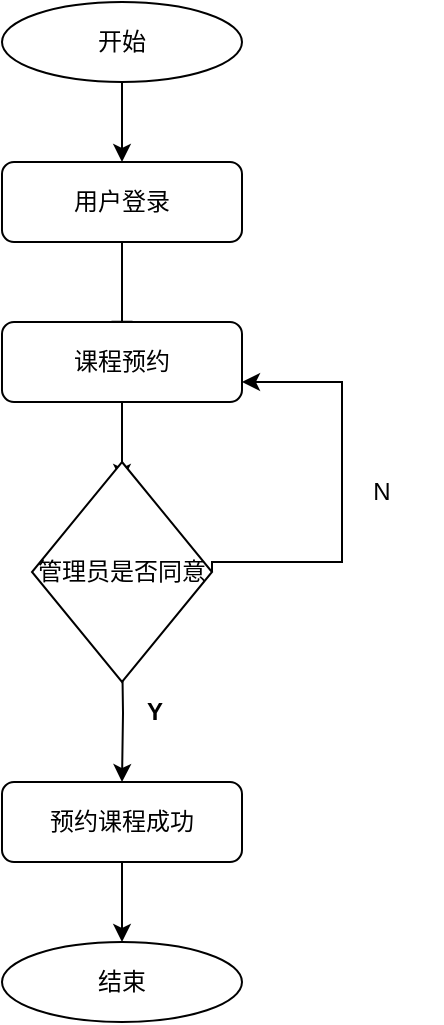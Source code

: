 <mxfile version="21.2.3" type="github">
  <diagram id="C5RBs43oDa-KdzZeNtuy" name="Page-1">
    <mxGraphModel dx="1050" dy="549" grid="1" gridSize="10" guides="1" tooltips="1" connect="1" arrows="1" fold="1" page="1" pageScale="1" pageWidth="827" pageHeight="1169" math="0" shadow="0">
      <root>
        <mxCell id="WIyWlLk6GJQsqaUBKTNV-0" />
        <mxCell id="WIyWlLk6GJQsqaUBKTNV-1" parent="WIyWlLk6GJQsqaUBKTNV-0" />
        <mxCell id="WIyWlLk6GJQsqaUBKTNV-2" value="" style="rounded=0;html=1;jettySize=auto;orthogonalLoop=1;fontSize=11;endArrow=block;endFill=0;endSize=8;strokeWidth=1;shadow=0;labelBackgroundColor=none;edgeStyle=orthogonalEdgeStyle;" parent="WIyWlLk6GJQsqaUBKTNV-1" source="WIyWlLk6GJQsqaUBKTNV-3" edge="1">
          <mxGeometry relative="1" as="geometry">
            <mxPoint x="220" y="170" as="targetPoint" />
          </mxGeometry>
        </mxCell>
        <mxCell id="WIyWlLk6GJQsqaUBKTNV-3" value="用户登录" style="rounded=1;whiteSpace=wrap;html=1;fontSize=12;glass=0;strokeWidth=1;shadow=0;" parent="WIyWlLk6GJQsqaUBKTNV-1" vertex="1">
          <mxGeometry x="160" y="80" width="120" height="40" as="geometry" />
        </mxCell>
        <mxCell id="FLG309ggh5xhJLuZOqNJ-2" style="edgeStyle=orthogonalEdgeStyle;rounded=0;orthogonalLoop=1;jettySize=auto;html=1;entryX=0.5;entryY=0;entryDx=0;entryDy=0;" parent="WIyWlLk6GJQsqaUBKTNV-1" source="FLG309ggh5xhJLuZOqNJ-0" target="WIyWlLk6GJQsqaUBKTNV-3" edge="1">
          <mxGeometry relative="1" as="geometry" />
        </mxCell>
        <mxCell id="FLG309ggh5xhJLuZOqNJ-0" value="开始" style="ellipse;whiteSpace=wrap;html=1;" parent="WIyWlLk6GJQsqaUBKTNV-1" vertex="1">
          <mxGeometry x="160" width="120" height="40" as="geometry" />
        </mxCell>
        <mxCell id="FLG309ggh5xhJLuZOqNJ-6" style="edgeStyle=orthogonalEdgeStyle;rounded=0;orthogonalLoop=1;jettySize=auto;html=1;" parent="WIyWlLk6GJQsqaUBKTNV-1" source="FLG309ggh5xhJLuZOqNJ-4" edge="1">
          <mxGeometry relative="1" as="geometry">
            <mxPoint x="220" y="240" as="targetPoint" />
          </mxGeometry>
        </mxCell>
        <mxCell id="FLG309ggh5xhJLuZOqNJ-4" value="课程预约" style="rounded=1;whiteSpace=wrap;html=1;fontSize=12;glass=0;strokeWidth=1;shadow=0;" parent="WIyWlLk6GJQsqaUBKTNV-1" vertex="1">
          <mxGeometry x="160" y="160" width="120" height="40" as="geometry" />
        </mxCell>
        <mxCell id="FLG309ggh5xhJLuZOqNJ-31" value="" style="edgeStyle=orthogonalEdgeStyle;rounded=0;orthogonalLoop=1;jettySize=auto;html=1;" parent="WIyWlLk6GJQsqaUBKTNV-1" source="FLG309ggh5xhJLuZOqNJ-8" target="FLG309ggh5xhJLuZOqNJ-30" edge="1">
          <mxGeometry relative="1" as="geometry" />
        </mxCell>
        <mxCell id="FLG309ggh5xhJLuZOqNJ-8" value="预约课程成功" style="rounded=1;whiteSpace=wrap;html=1;fontSize=12;glass=0;strokeWidth=1;shadow=0;" parent="WIyWlLk6GJQsqaUBKTNV-1" vertex="1">
          <mxGeometry x="160" y="390" width="120" height="40" as="geometry" />
        </mxCell>
        <mxCell id="FLG309ggh5xhJLuZOqNJ-18" value="" style="edgeStyle=orthogonalEdgeStyle;rounded=0;orthogonalLoop=1;jettySize=auto;html=1;" parent="WIyWlLk6GJQsqaUBKTNV-1" target="FLG309ggh5xhJLuZOqNJ-8" edge="1">
          <mxGeometry relative="1" as="geometry">
            <mxPoint x="220" y="320" as="sourcePoint" />
          </mxGeometry>
        </mxCell>
        <mxCell id="FLG309ggh5xhJLuZOqNJ-21" value="&lt;span style=&quot;white-space: pre;&quot;&gt; &lt;/span&gt;Y" style="text;html=1;strokeColor=none;fillColor=none;align=center;verticalAlign=middle;whiteSpace=wrap;rounded=0;fontStyle=1" parent="WIyWlLk6GJQsqaUBKTNV-1" vertex="1">
          <mxGeometry x="205" y="340" width="60" height="30" as="geometry" />
        </mxCell>
        <mxCell id="FLG309ggh5xhJLuZOqNJ-30" value="结束" style="ellipse;whiteSpace=wrap;html=1;" parent="WIyWlLk6GJQsqaUBKTNV-1" vertex="1">
          <mxGeometry x="160" y="470" width="120" height="40" as="geometry" />
        </mxCell>
        <mxCell id="a25SFFX_hvRXLrUebP5O-3" style="edgeStyle=orthogonalEdgeStyle;rounded=0;orthogonalLoop=1;jettySize=auto;html=1;exitX=1;exitY=0.5;exitDx=0;exitDy=0;entryX=1;entryY=0.75;entryDx=0;entryDy=0;" edge="1" parent="WIyWlLk6GJQsqaUBKTNV-1" source="a25SFFX_hvRXLrUebP5O-2" target="FLG309ggh5xhJLuZOqNJ-4">
          <mxGeometry relative="1" as="geometry">
            <Array as="points">
              <mxPoint x="265" y="280" />
              <mxPoint x="330" y="280" />
              <mxPoint x="330" y="190" />
            </Array>
          </mxGeometry>
        </mxCell>
        <mxCell id="a25SFFX_hvRXLrUebP5O-2" value="管理员是否同意" style="rhombus;whiteSpace=wrap;html=1;" vertex="1" parent="WIyWlLk6GJQsqaUBKTNV-1">
          <mxGeometry x="175" y="230" width="90" height="110" as="geometry" />
        </mxCell>
        <mxCell id="a25SFFX_hvRXLrUebP5O-4" value="N" style="text;html=1;strokeColor=none;fillColor=none;align=center;verticalAlign=middle;whiteSpace=wrap;rounded=0;" vertex="1" parent="WIyWlLk6GJQsqaUBKTNV-1">
          <mxGeometry x="320" y="230" width="60" height="30" as="geometry" />
        </mxCell>
      </root>
    </mxGraphModel>
  </diagram>
</mxfile>
